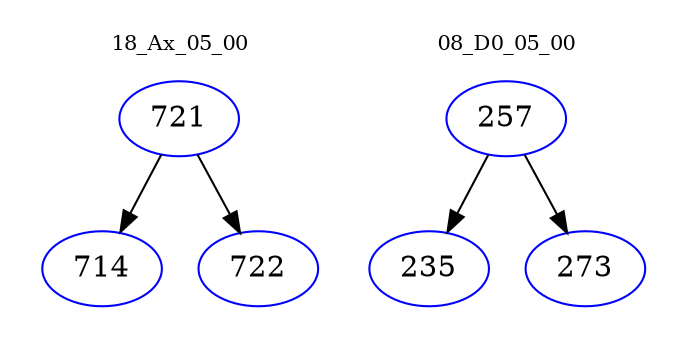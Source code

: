 digraph{
subgraph cluster_0 {
color = white
label = "18_Ax_05_00";
fontsize=10;
T0_721 [label="721", color="blue"]
T0_721 -> T0_714 [color="black"]
T0_714 [label="714", color="blue"]
T0_721 -> T0_722 [color="black"]
T0_722 [label="722", color="blue"]
}
subgraph cluster_1 {
color = white
label = "08_D0_05_00";
fontsize=10;
T1_257 [label="257", color="blue"]
T1_257 -> T1_235 [color="black"]
T1_235 [label="235", color="blue"]
T1_257 -> T1_273 [color="black"]
T1_273 [label="273", color="blue"]
}
}
